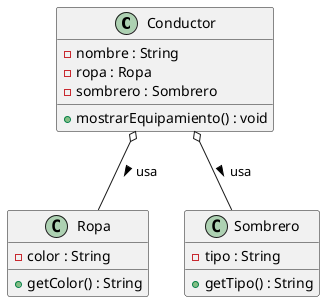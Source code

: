 @startuml
class Conductor {
  - nombre : String
  - ropa : Ropa
  - sombrero : Sombrero
  + mostrarEquipamiento() : void
}

class Ropa {
  - color : String
  + getColor() : String
}

class Sombrero {
  - tipo : String
  + getTipo() : String
}

Conductor o-- Ropa : usa >
Conductor o-- Sombrero : usa >
@enduml
